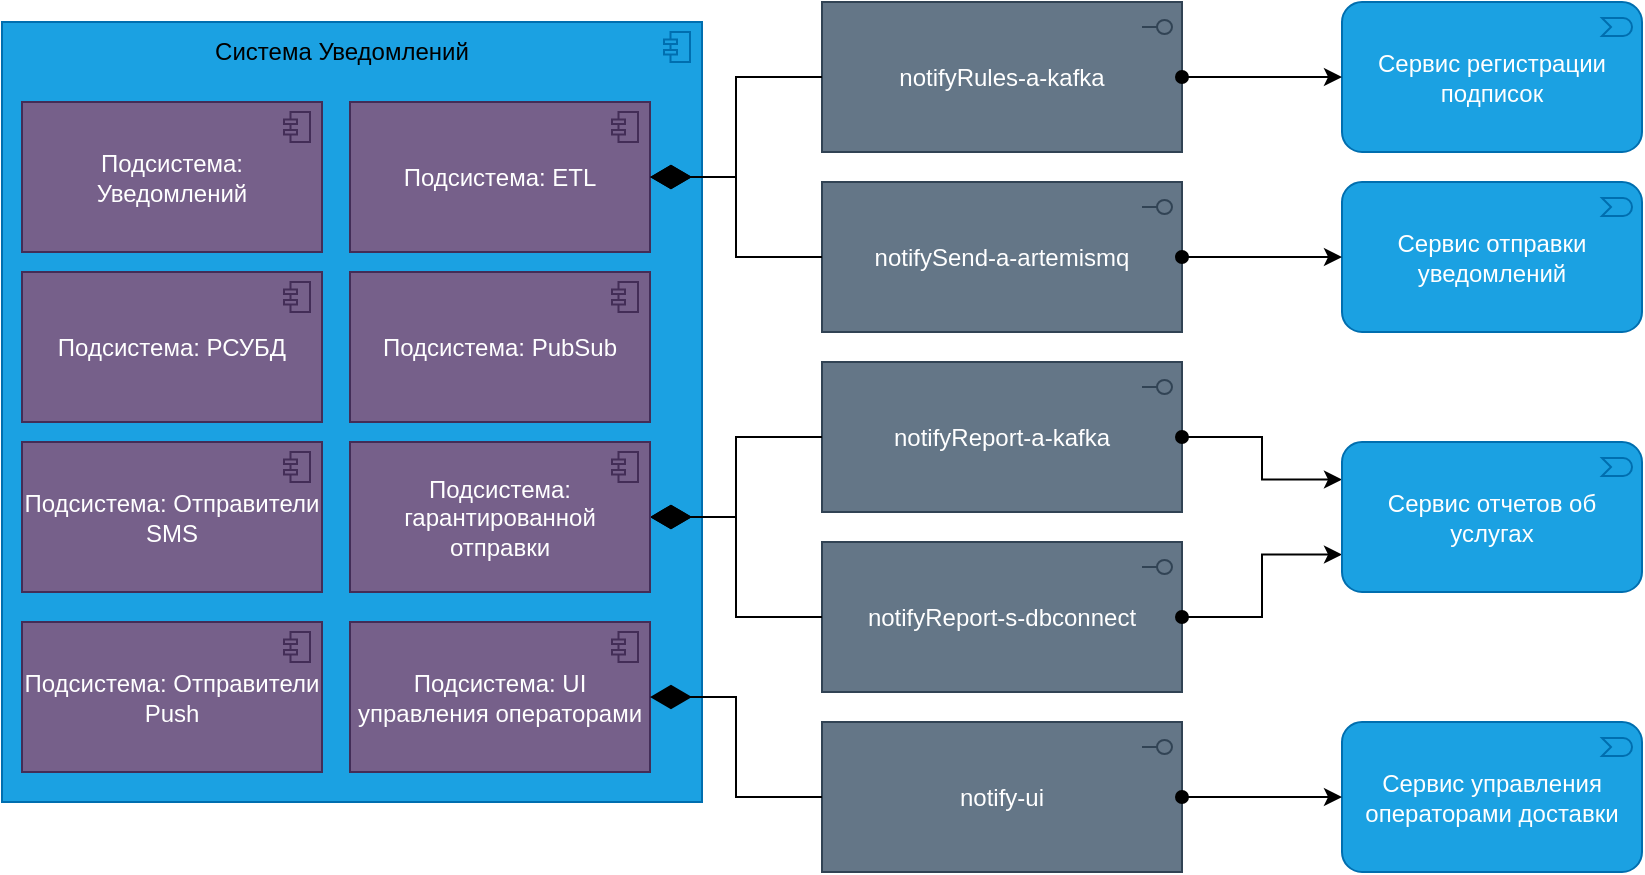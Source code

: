 <mxfile version="21.6.8" type="device">
  <diagram name="NotificationsSystem" id="awEwMx6LPew-lmlHSubi">
    <mxGraphModel dx="1114" dy="949" grid="1" gridSize="10" guides="1" tooltips="1" connect="1" arrows="1" fold="1" page="1" pageScale="1" pageWidth="827" pageHeight="1169" math="0" shadow="0">
      <root>
        <mxCell id="0" />
        <mxCell id="1" parent="0" />
        <mxCell id="fXtLzjUIHP5euoAiHCEg-1" value="" style="html=1;outlineConnect=0;whiteSpace=wrap;fillColor=#1ba1e2;shape=mxgraph.archimate3.application;appType=comp;archiType=square;fontColor=#ffffff;strokeColor=#006EAF;" parent="1" vertex="1">
          <mxGeometry x="90" y="50" width="350" height="390" as="geometry" />
        </mxCell>
        <mxCell id="fXtLzjUIHP5euoAiHCEg-5" value="Подсистема: ETL" style="html=1;outlineConnect=0;whiteSpace=wrap;fillColor=#76608a;shape=mxgraph.archimate3.application;appType=comp;archiType=square;strokeColor=#432D57;fontColor=#ffffff;" parent="1" vertex="1">
          <mxGeometry x="264" y="90" width="150" height="75" as="geometry" />
        </mxCell>
        <mxCell id="fXtLzjUIHP5euoAiHCEg-6" value="notifySend-a-artemismq" style="html=1;outlineConnect=0;whiteSpace=wrap;fillColor=#647687;shape=mxgraph.archimate3.application;appType=interface;archiType=square;fontColor=#ffffff;strokeColor=#314354;" parent="1" vertex="1">
          <mxGeometry x="500" y="130" width="180" height="75" as="geometry" />
        </mxCell>
        <mxCell id="fXtLzjUIHP5euoAiHCEg-8" value="Сервис отправки уведомлений" style="html=1;outlineConnect=0;whiteSpace=wrap;fillColor=#1ba1e2;shape=mxgraph.archimate3.application;appType=event;archiType=rounded;strokeColor=#006EAF;fontColor=#ffffff;" parent="1" vertex="1">
          <mxGeometry x="760" y="130" width="150" height="75" as="geometry" />
        </mxCell>
        <mxCell id="tVJEj3gGwOZP97PrgEpv-1" value="Подсистема: РСУБД" style="html=1;outlineConnect=0;whiteSpace=wrap;fillColor=#76608a;shape=mxgraph.archimate3.application;appType=comp;archiType=square;strokeColor=#432D57;fontColor=#ffffff;" parent="1" vertex="1">
          <mxGeometry x="100" y="175" width="150" height="75" as="geometry" />
        </mxCell>
        <mxCell id="tVJEj3gGwOZP97PrgEpv-2" value="Система Уведомлений" style="text;html=1;strokeColor=none;fillColor=none;align=center;verticalAlign=middle;whiteSpace=wrap;rounded=0;" parent="1" vertex="1">
          <mxGeometry x="110" y="50" width="300" height="30" as="geometry" />
        </mxCell>
        <mxCell id="tVJEj3gGwOZP97PrgEpv-3" value="Подсистема: Уведомлений" style="html=1;outlineConnect=0;whiteSpace=wrap;fillColor=#76608a;shape=mxgraph.archimate3.application;appType=comp;archiType=square;strokeColor=#432D57;fontColor=#ffffff;" parent="1" vertex="1">
          <mxGeometry x="100" y="90" width="150" height="75" as="geometry" />
        </mxCell>
        <mxCell id="tVJEj3gGwOZP97PrgEpv-4" value="" style="endArrow=none;html=1;rounded=0;entryX=0;entryY=0.5;entryDx=0;entryDy=0;entryPerimeter=0;endFill=0;startArrow=diamondThin;startFill=1;startSize=18;edgeStyle=elbowEdgeStyle;exitX=1;exitY=0.5;exitDx=0;exitDy=0;exitPerimeter=0;" parent="1" source="fXtLzjUIHP5euoAiHCEg-5" target="fXtLzjUIHP5euoAiHCEg-6" edge="1">
          <mxGeometry width="50" height="50" relative="1" as="geometry">
            <mxPoint x="470" y="198" as="sourcePoint" />
            <mxPoint x="570" y="560" as="targetPoint" />
          </mxGeometry>
        </mxCell>
        <mxCell id="tVJEj3gGwOZP97PrgEpv-5" value="notifyReport-a-kafka" style="html=1;outlineConnect=0;whiteSpace=wrap;fillColor=#647687;shape=mxgraph.archimate3.application;appType=interface;archiType=square;fontColor=#ffffff;strokeColor=#314354;" parent="1" vertex="1">
          <mxGeometry x="500" y="220" width="180" height="75" as="geometry" />
        </mxCell>
        <mxCell id="tVJEj3gGwOZP97PrgEpv-6" value="notifyReport-s-dbconnect" style="html=1;outlineConnect=0;whiteSpace=wrap;fillColor=#647687;shape=mxgraph.archimate3.application;appType=interface;archiType=square;fontColor=#ffffff;strokeColor=#314354;" parent="1" vertex="1">
          <mxGeometry x="500" y="310" width="180" height="75" as="geometry" />
        </mxCell>
        <mxCell id="tVJEj3gGwOZP97PrgEpv-7" value="" style="endArrow=none;html=1;rounded=0;exitX=1;exitY=0.5;exitDx=0;exitDy=0;exitPerimeter=0;entryX=0;entryY=0.5;entryDx=0;entryDy=0;entryPerimeter=0;endFill=0;startArrow=diamondThin;startFill=1;startSize=18;edgeStyle=orthogonalEdgeStyle;" parent="1" source="GypyRK9nxt2jRtdAyA0D-3" target="tVJEj3gGwOZP97PrgEpv-5" edge="1">
          <mxGeometry width="50" height="50" relative="1" as="geometry">
            <mxPoint x="430" y="274" as="sourcePoint" />
            <mxPoint x="520" y="168" as="targetPoint" />
          </mxGeometry>
        </mxCell>
        <mxCell id="tVJEj3gGwOZP97PrgEpv-8" value="" style="endArrow=none;html=1;rounded=0;exitX=1;exitY=0.5;exitDx=0;exitDy=0;exitPerimeter=0;entryX=0;entryY=0.5;entryDx=0;entryDy=0;entryPerimeter=0;endFill=0;startArrow=diamondThin;startFill=1;startSize=18;edgeStyle=orthogonalEdgeStyle;" parent="1" source="GypyRK9nxt2jRtdAyA0D-3" target="tVJEj3gGwOZP97PrgEpv-6" edge="1">
          <mxGeometry width="50" height="50" relative="1" as="geometry">
            <mxPoint x="424" y="243" as="sourcePoint" />
            <mxPoint x="520" y="258" as="targetPoint" />
          </mxGeometry>
        </mxCell>
        <mxCell id="tVJEj3gGwOZP97PrgEpv-9" value="" style="endArrow=classic;html=1;rounded=0;exitX=1;exitY=0.5;exitDx=0;exitDy=0;exitPerimeter=0;entryX=0;entryY=0.5;entryDx=0;entryDy=0;entryPerimeter=0;startArrow=oval;startFill=1;edgeStyle=orthogonalEdgeStyle;" parent="1" source="fXtLzjUIHP5euoAiHCEg-6" target="fXtLzjUIHP5euoAiHCEg-8" edge="1">
          <mxGeometry width="50" height="50" relative="1" as="geometry">
            <mxPoint x="810" y="130" as="sourcePoint" />
            <mxPoint x="860" y="80" as="targetPoint" />
          </mxGeometry>
        </mxCell>
        <mxCell id="tVJEj3gGwOZP97PrgEpv-10" value="" style="endArrow=classic;html=1;rounded=0;exitX=1;exitY=0.5;exitDx=0;exitDy=0;exitPerimeter=0;entryX=0;entryY=0.75;entryDx=0;entryDy=0;entryPerimeter=0;startArrow=oval;startFill=1;edgeStyle=orthogonalEdgeStyle;" parent="1" source="tVJEj3gGwOZP97PrgEpv-6" target="GypyRK9nxt2jRtdAyA0D-1" edge="1">
          <mxGeometry width="50" height="50" relative="1" as="geometry">
            <mxPoint x="690" y="138" as="sourcePoint" />
            <mxPoint x="848" y="205" as="targetPoint" />
          </mxGeometry>
        </mxCell>
        <mxCell id="tVJEj3gGwOZP97PrgEpv-11" value="" style="endArrow=classic;html=1;rounded=0;entryX=0;entryY=0.25;entryDx=0;entryDy=0;entryPerimeter=0;startArrow=oval;startFill=1;edgeStyle=orthogonalEdgeStyle;" parent="1" source="tVJEj3gGwOZP97PrgEpv-5" target="GypyRK9nxt2jRtdAyA0D-1" edge="1">
          <mxGeometry width="50" height="50" relative="1" as="geometry">
            <mxPoint x="690" y="138" as="sourcePoint" />
            <mxPoint x="848" y="205" as="targetPoint" />
          </mxGeometry>
        </mxCell>
        <mxCell id="GypyRK9nxt2jRtdAyA0D-1" value="Сервис отчетов об услугах" style="html=1;outlineConnect=0;whiteSpace=wrap;fillColor=#1ba1e2;shape=mxgraph.archimate3.application;appType=event;archiType=rounded;strokeColor=#006EAF;fontColor=#ffffff;" parent="1" vertex="1">
          <mxGeometry x="760" y="260" width="150" height="75" as="geometry" />
        </mxCell>
        <mxCell id="GypyRK9nxt2jRtdAyA0D-2" value="Подсистема: PubSub" style="html=1;outlineConnect=0;whiteSpace=wrap;fillColor=#76608a;shape=mxgraph.archimate3.application;appType=comp;archiType=square;strokeColor=#432D57;fontColor=#ffffff;" parent="1" vertex="1">
          <mxGeometry x="264" y="175" width="150" height="75" as="geometry" />
        </mxCell>
        <mxCell id="GypyRK9nxt2jRtdAyA0D-3" value="Подсистема: гарантированной отправки" style="html=1;outlineConnect=0;whiteSpace=wrap;fillColor=#76608a;shape=mxgraph.archimate3.application;appType=comp;archiType=square;strokeColor=#432D57;fontColor=#ffffff;" parent="1" vertex="1">
          <mxGeometry x="264" y="260" width="150" height="75" as="geometry" />
        </mxCell>
        <mxCell id="GypyRK9nxt2jRtdAyA0D-4" value="Подсистема: Отправители SMS" style="html=1;outlineConnect=0;whiteSpace=wrap;fillColor=#76608a;shape=mxgraph.archimate3.application;appType=comp;archiType=square;strokeColor=#432D57;fontColor=#ffffff;" parent="1" vertex="1">
          <mxGeometry x="100" y="260" width="150" height="75" as="geometry" />
        </mxCell>
        <mxCell id="GypyRK9nxt2jRtdAyA0D-5" value="Подсистема: Отправители Push" style="html=1;outlineConnect=0;whiteSpace=wrap;fillColor=#76608a;shape=mxgraph.archimate3.application;appType=comp;archiType=square;strokeColor=#432D57;fontColor=#ffffff;" parent="1" vertex="1">
          <mxGeometry x="100" y="350" width="150" height="75" as="geometry" />
        </mxCell>
        <mxCell id="wnji1xo7UIbhovR8xaRc-1" value="Подсистема: UI управления операторами" style="html=1;outlineConnect=0;whiteSpace=wrap;fillColor=#76608a;shape=mxgraph.archimate3.application;appType=comp;archiType=square;strokeColor=#432D57;fontColor=#ffffff;" vertex="1" parent="1">
          <mxGeometry x="264" y="350" width="150" height="75" as="geometry" />
        </mxCell>
        <mxCell id="wnji1xo7UIbhovR8xaRc-2" value="Сервис управления операторами доставки" style="html=1;outlineConnect=0;whiteSpace=wrap;fillColor=#1ba1e2;shape=mxgraph.archimate3.application;appType=event;archiType=rounded;strokeColor=#006EAF;fontColor=#ffffff;" vertex="1" parent="1">
          <mxGeometry x="760" y="400" width="150" height="75" as="geometry" />
        </mxCell>
        <mxCell id="wnji1xo7UIbhovR8xaRc-3" value="notify-ui" style="html=1;outlineConnect=0;whiteSpace=wrap;fillColor=#647687;shape=mxgraph.archimate3.application;appType=interface;archiType=square;fontColor=#ffffff;strokeColor=#314354;" vertex="1" parent="1">
          <mxGeometry x="500" y="400" width="180" height="75" as="geometry" />
        </mxCell>
        <mxCell id="wnji1xo7UIbhovR8xaRc-4" value="" style="endArrow=none;html=1;rounded=0;exitX=1;exitY=0.5;exitDx=0;exitDy=0;exitPerimeter=0;entryX=0;entryY=0.5;entryDx=0;entryDy=0;entryPerimeter=0;endFill=0;startArrow=diamondThin;startFill=1;startSize=18;edgeStyle=orthogonalEdgeStyle;" edge="1" parent="1" source="wnji1xo7UIbhovR8xaRc-1" target="wnji1xo7UIbhovR8xaRc-3">
          <mxGeometry width="50" height="50" relative="1" as="geometry">
            <mxPoint x="424" y="308" as="sourcePoint" />
            <mxPoint x="510" y="348" as="targetPoint" />
          </mxGeometry>
        </mxCell>
        <mxCell id="wnji1xo7UIbhovR8xaRc-5" value="" style="endArrow=classic;html=1;rounded=0;exitX=1;exitY=0.5;exitDx=0;exitDy=0;exitPerimeter=0;startArrow=oval;startFill=1;edgeStyle=orthogonalEdgeStyle;" edge="1" parent="1" source="wnji1xo7UIbhovR8xaRc-3" target="wnji1xo7UIbhovR8xaRc-2">
          <mxGeometry width="50" height="50" relative="1" as="geometry">
            <mxPoint x="690" y="348" as="sourcePoint" />
            <mxPoint x="770" y="311" as="targetPoint" />
          </mxGeometry>
        </mxCell>
        <mxCell id="wnji1xo7UIbhovR8xaRc-6" value="notifyRules-a-kafka" style="html=1;outlineConnect=0;whiteSpace=wrap;fillColor=#647687;shape=mxgraph.archimate3.application;appType=interface;archiType=square;fontColor=#ffffff;strokeColor=#314354;" vertex="1" parent="1">
          <mxGeometry x="500" y="40" width="180" height="75" as="geometry" />
        </mxCell>
        <mxCell id="wnji1xo7UIbhovR8xaRc-7" value="Сервис регистрации подписок" style="html=1;outlineConnect=0;whiteSpace=wrap;fillColor=#1ba1e2;shape=mxgraph.archimate3.application;appType=event;archiType=rounded;strokeColor=#006EAF;fontColor=#ffffff;" vertex="1" parent="1">
          <mxGeometry x="760" y="40" width="150" height="75" as="geometry" />
        </mxCell>
        <mxCell id="wnji1xo7UIbhovR8xaRc-8" value="" style="endArrow=classic;html=1;rounded=0;exitX=1;exitY=0.5;exitDx=0;exitDy=0;exitPerimeter=0;entryX=0;entryY=0.5;entryDx=0;entryDy=0;entryPerimeter=0;startArrow=oval;startFill=1;edgeStyle=orthogonalEdgeStyle;" edge="1" parent="1" source="wnji1xo7UIbhovR8xaRc-6" target="wnji1xo7UIbhovR8xaRc-7">
          <mxGeometry width="50" height="50" relative="1" as="geometry">
            <mxPoint x="690" y="138" as="sourcePoint" />
            <mxPoint x="770" y="138" as="targetPoint" />
          </mxGeometry>
        </mxCell>
        <mxCell id="wnji1xo7UIbhovR8xaRc-9" value="" style="endArrow=none;html=1;rounded=0;entryX=0;entryY=0.5;entryDx=0;entryDy=0;entryPerimeter=0;endFill=0;startArrow=diamondThin;startFill=1;startSize=18;edgeStyle=elbowEdgeStyle;exitX=1;exitY=0.5;exitDx=0;exitDy=0;exitPerimeter=0;" edge="1" parent="1" source="fXtLzjUIHP5euoAiHCEg-5" target="wnji1xo7UIbhovR8xaRc-6">
          <mxGeometry width="50" height="50" relative="1" as="geometry">
            <mxPoint x="424" y="138" as="sourcePoint" />
            <mxPoint x="510" y="138" as="targetPoint" />
          </mxGeometry>
        </mxCell>
      </root>
    </mxGraphModel>
  </diagram>
</mxfile>

